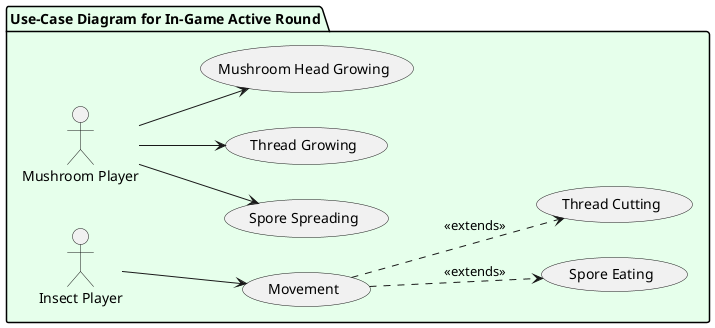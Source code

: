 @startuml UC_IngameActiveRound

package "Use-Case Diagram for In-Game Active Round" #E6FFEB {

    left to right direction

    actor MushroomPlayer as "Mushroom Player"

    (SporeSpreading) as "Spore Spreading"
    (ThreadGrowing) as "Thread Growing"
    (MushroomHeadGrowing) as "Mushroom Head Growing"

    MushroomPlayer --> (SporeSpreading)
    MushroomPlayer --> (ThreadGrowing)
    MushroomPlayer --> (MushroomHeadGrowing)

    actor InsectPlayer as "Insect Player"

    (Movement) as "Movement"
    (SporeEating) as "Spore Eating"
    (ThreadCutting) as "Thread Cutting"

    InsectPlayer --> (Movement)
    Movement ..> (ThreadCutting) : <<extends>>
    Movement ..> (SporeEating) : <<extends>>
}

@enduml